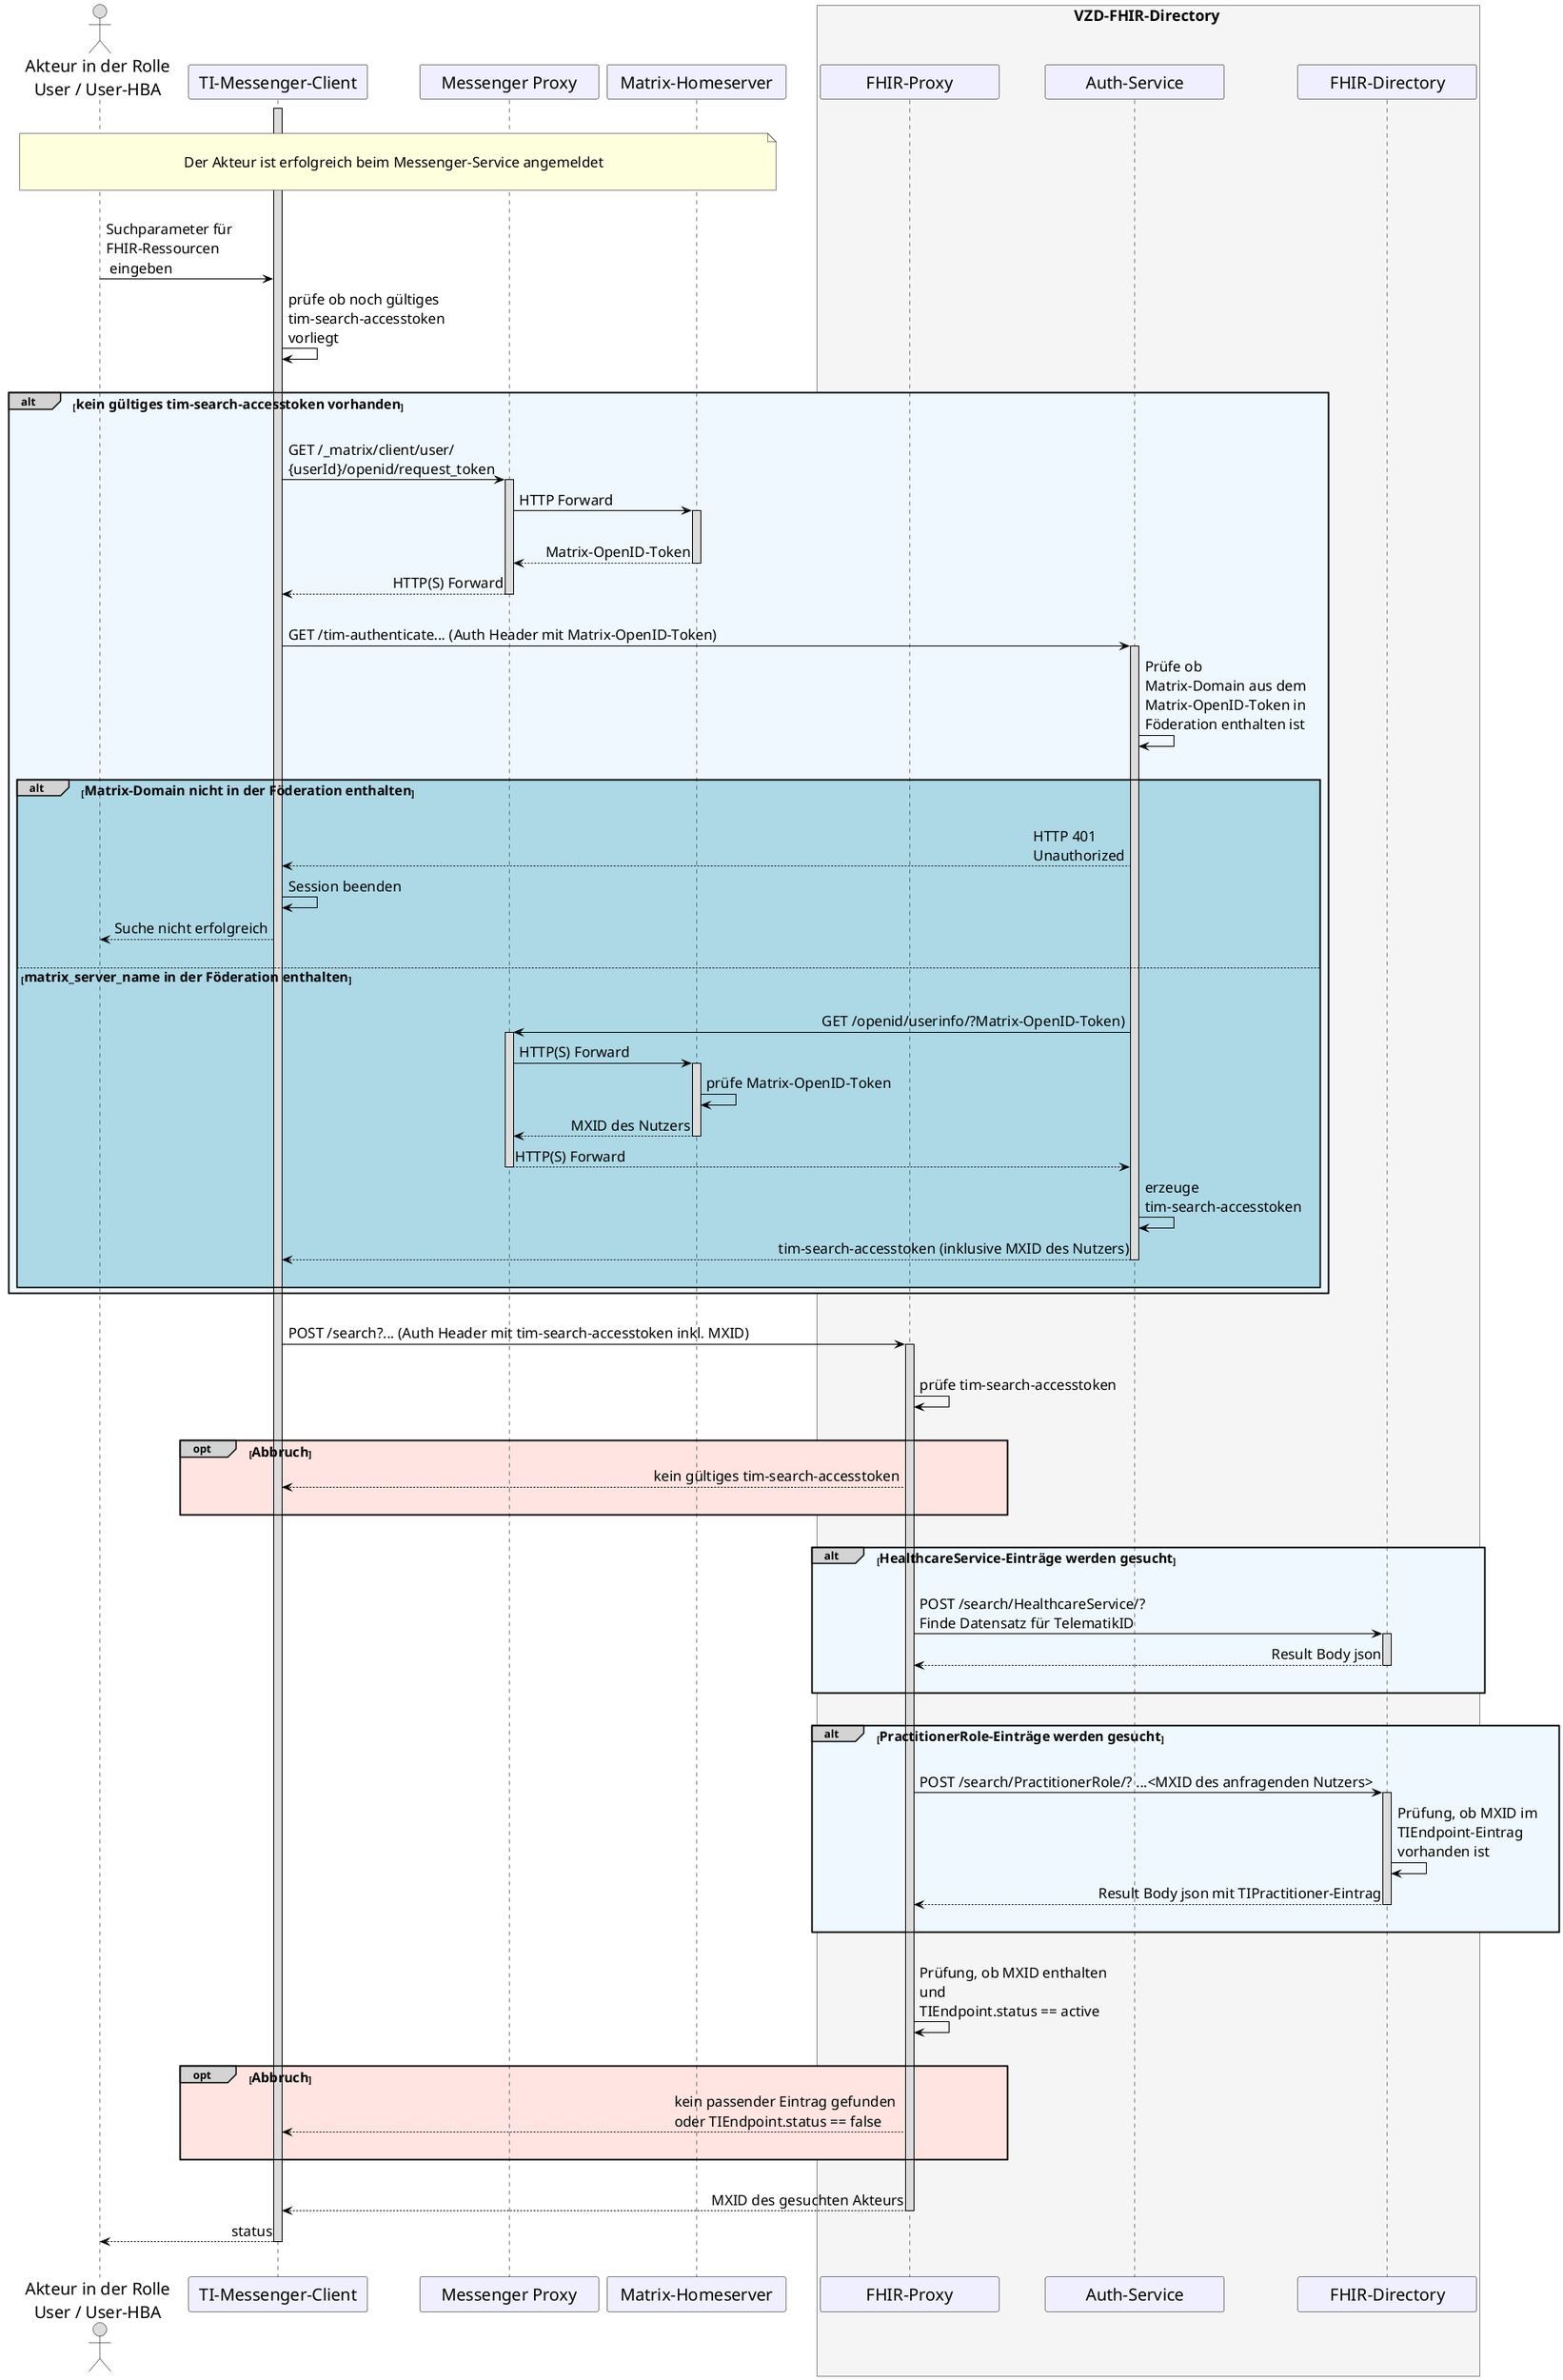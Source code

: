 /' 
# TI-Messenger 1.1
# TI-Messenger-Dienst
# Sequence Diagram
# Name: Einträge im VZD-FHIR-Directory suchen
'/

@startuml
skinparam sequenceMessageAlign direction
skinparam minClassWidth 200
skinparam BoxPadding 1
skinparam sequenceReferenceHeaderBackgroundColor palegreen
scale max 2048 width

skinparam sequence {
ArrowColor black
ArrowFontSize 17
ActorBorderColor black
LifeLineBorderColor black
LifeLineBackgroundColor Gainsboro

ParticipantBorderColor Motivation
ParticipantBackgroundColor Motivation
ParticipantFontName Impact
ParticipantFontSize 20
ParticipantFontColor black
ParticipantBorderColor Black
ParticipantBackgroundColor MOTIVATION

ActorBackgroundColor Gainsboro
ActorFontColor black
ActorFontSize 20
ActorFontName Aapex
}
    actor U as "Akteur in der Rolle\nUser / User-HBA"
    participant cl as "TI-Messenger-Client"
    participant mp as "Messenger Proxy"
    participant hs as "Matrix-Homeserver"
    box <size:18>VZD-FHIR-Directory</size> #WhiteSmoke
      participant fp as "FHIR-Proxy"
      participant au as "Auth-Service"
      participant fd as "FHIR-Directory"
    end box

|||
note over U, hs: \n<size:17>Der Akteur ist erfolgreich beim Messenger-Service angemeldet</size>\n
|||

      activate cl
    U->cl:Suchparameter für \nFHIR-Ressourcen \n eingeben
    cl->cl: prüfe ob noch gültiges \ntim-search-accesstoken\nvorliegt

|||
alt#LightGrey #AliceBlue <size:16>kein gültiges tim-search-accesstoken vorhanden</size>
|||
      

    cl->mp: GET /_matrix/client/user/\n{userId}/openid/request_token 
      activate mp
    mp->hs: HTTP Forward 

      activate hs
    |||
    hs-->mp: Matrix-OpenID-Token
      deactivate hs
    mp-->cl: HTTP(S) Forward
      deactivate mp
      
    |||
    cl->au: GET /tim-authenticate... (Auth Header mit Matrix-OpenID-Token)
      activate au
    au->au: Prüfe ob \nMatrix-Domain aus dem \nMatrix-OpenID-Token in \nFöderation enthalten ist

|||
alt#LightGrey #LightBlue <size:16>Matrix-Domain nicht in der Föderation enthalten</size>
|||    

    au-->cl: HTTP 401 \nUnauthorized
    cl->cl: Session beenden
    cl-->U: Suche nicht erfolgreich
    
    |||
    else <size:16>matrix_server_name in der Föderation enthalten</size>
    |||
        au->mp: GET /openid/userinfo/?Matrix-OpenID-Token)
          activate mp
        mp->hs: HTTP(S) Forward
          activate hs
        hs->hs: prüfe Matrix-OpenID-Token
        hs-->mp: MXID des Nutzers
          deactivate hs
        mp-->au: HTTP(S) Forward
          deactivate mp
        au->au: erzeuge \ntim-search-accesstoken 
        au-->cl: tim-search-accesstoken (inklusive MXID des Nutzers)
          deactivate au
          deactivate fp
    |||
    end
end

    |||
    cl->fp: POST /search?... (Auth Header mit tim-search-accesstoken inkl. MXID)
    |||
      activate fp
    fp->fp: prüfe tim-search-accesstoken
    |||
    opt#LightGrey #MistyRose <size:16>Abbruch</size>
      fp-->cl: kein gültiges tim-search-accesstoken 
    |||
    end
   
|||
alt#LightGrey #AliceBlue <size:16>HealthcareService-Einträge werden gesucht</size>
|||
    fp->fd: POST /search/HealthcareService/? \nFinde Datensatz für TelematikID 
      activate fd
    fd-->fp: Result Body json
      deactivate fd
|||
end

|||
alt#LightGrey #AliceBlue <size:16>PractitionerRole-Einträge werden gesucht</size>
|||
    fp->fd: POST /search/PractitionerRole/? ...<MXID des anfragenden Nutzers> 
      activate fd
    fd->fd: Prüfung, ob MXID im \nTIEndpoint-Eintrag \nvorhanden ist
    fd-->fp: Result Body json mit TIPractitioner-Eintrag
      deactivate fd
|||
end
|||

  fp->fp: Prüfung, ob MXID enthalten \nund \nTIEndpoint.status == active
  |||
  opt#LightGrey #MistyRose <size:16>Abbruch</size>
    fp-->cl: kein passender Eintrag gefunden \noder TIEndpoint.status == false
    |||
  end
  |||

  fp-->cl: MXID des gesuchten Akteurs
  deactivate fp
  cl-->U: status
   |||
    
    deactivate cl

@enduml
